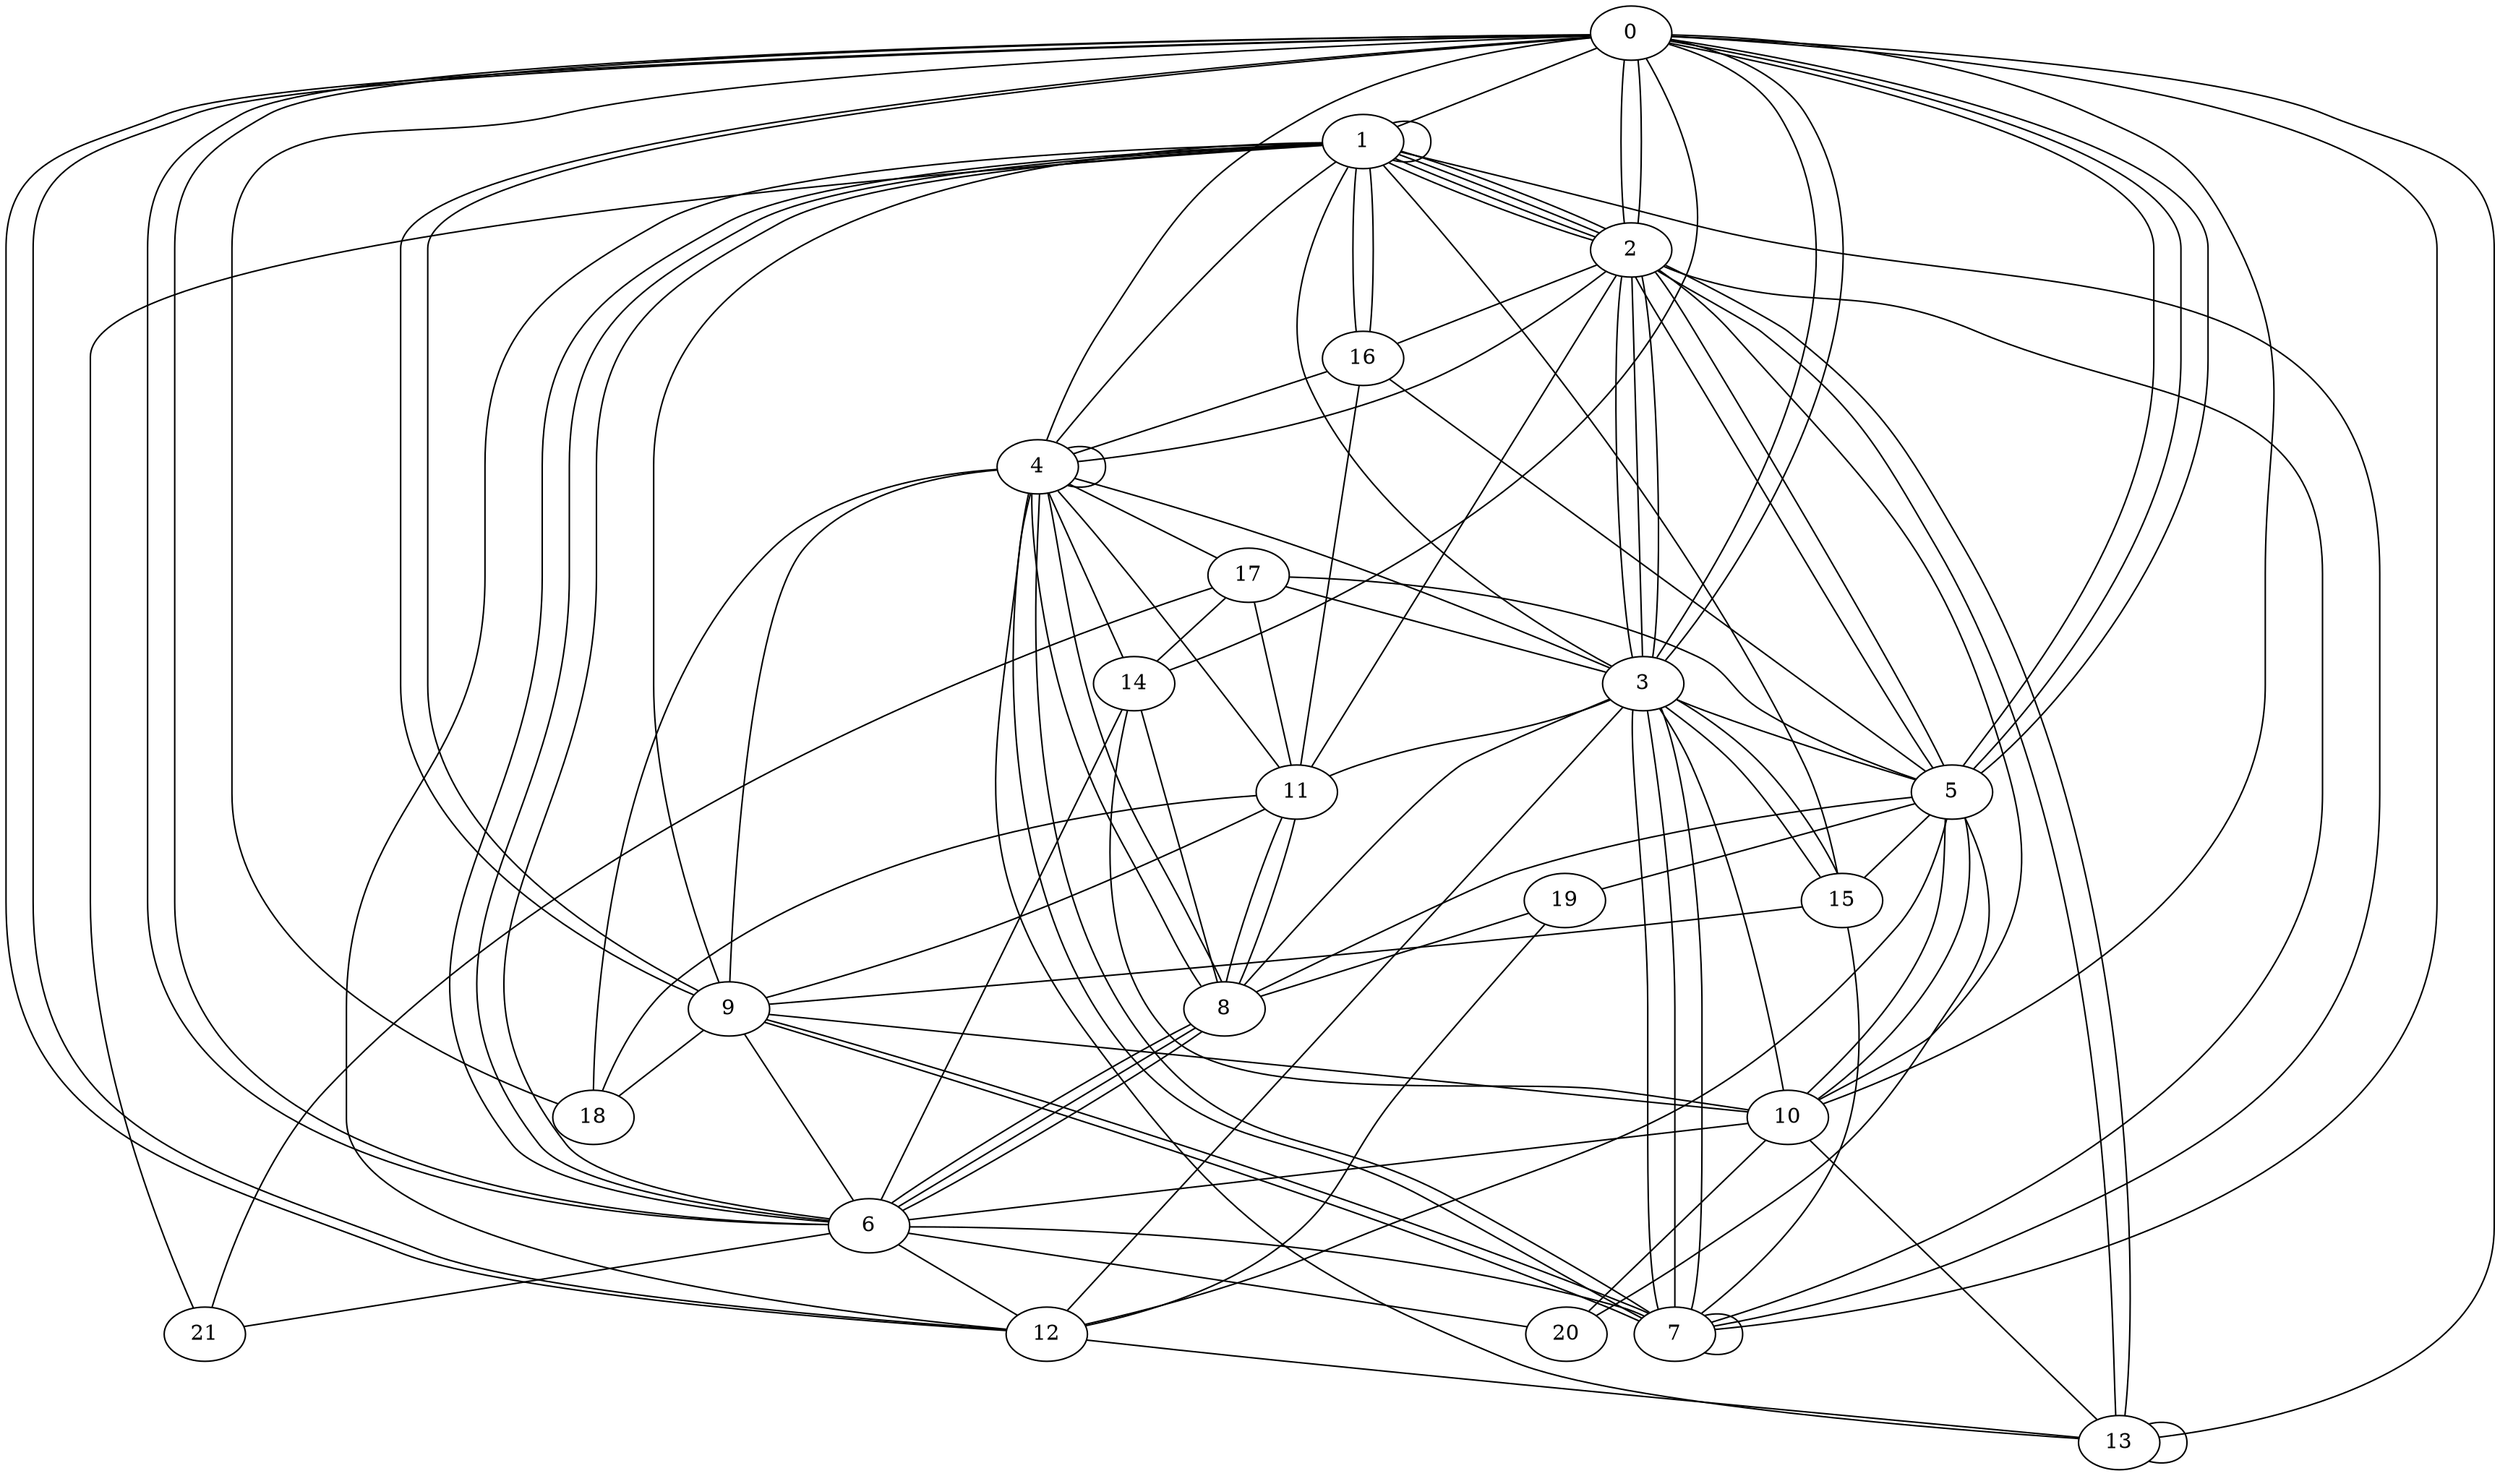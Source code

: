 graph G {
0;
1;
2;
3;
4;
5;
6;
7;
8;
9;
10;
11;
12;
13;
14;
15;
16;
17;
18;
19;
20;
21;
1--1 ;
3--11 ;
10--2 ;
5--19 ;
3--15 ;
0--6 ;
9--7 ;
10--20 ;
15--7 ;
11--2 ;
14--0 ;
15--9 ;
0--5 ;
1--9 ;
19--8 ;
4--2 ;
6--8 ;
7--3 ;
14--8 ;
12--19 ;
17--21 ;
7--7 ;
17--14 ;
2--16 ;
6--12 ;
2--13 ;
16--11 ;
0--2 ;
14--6 ;
2--5 ;
4--4 ;
9--7 ;
0--12 ;
10--6 ;
4--8 ;
11--8 ;
1--2 ;
14--4 ;
16--4 ;
4--13 ;
9--6 ;
8--3 ;
0--2 ;
18--0 ;
5--17 ;
6--21 ;
13--2 ;
11--18 ;
11--9 ;
2--3 ;
4--3 ;
0--9 ;
2--1 ;
2--3 ;
0--10 ;
2--3 ;
5--15 ;
14--10 ;
1--16 ;
13--0 ;
7--3 ;
4--17 ;
0--3 ;
6--20 ;
1--4 ;
9--4 ;
0--3 ;
4--8 ;
0--12 ;
3--5 ;
16--5 ;
6--7 ;
17--11 ;
10--13 ;
7--1 ;
17--3 ;
2--1 ;
1--12 ;
11--4 ;
0--6 ;
11--8 ;
10--5 ;
4--18 ;
12--5 ;
3--7 ;
9--18 ;
6--8 ;
5--0 ;
0--5 ;
7--4 ;
6--1 ;
6--1 ;
4--0 ;
8--6 ;
5--8 ;
2--1 ;
15--1 ;
2--5 ;
1--6 ;
0--9 ;
1--3 ;
3--15 ;
7--2 ;
21--1 ;
3--10 ;
20--5 ;
3--12 ;
7--0 ;
12--13 ;
9--10 ;
13--13 ;
4--7 ;
5--10 ;
0--1 ;
1--16 ;
}
